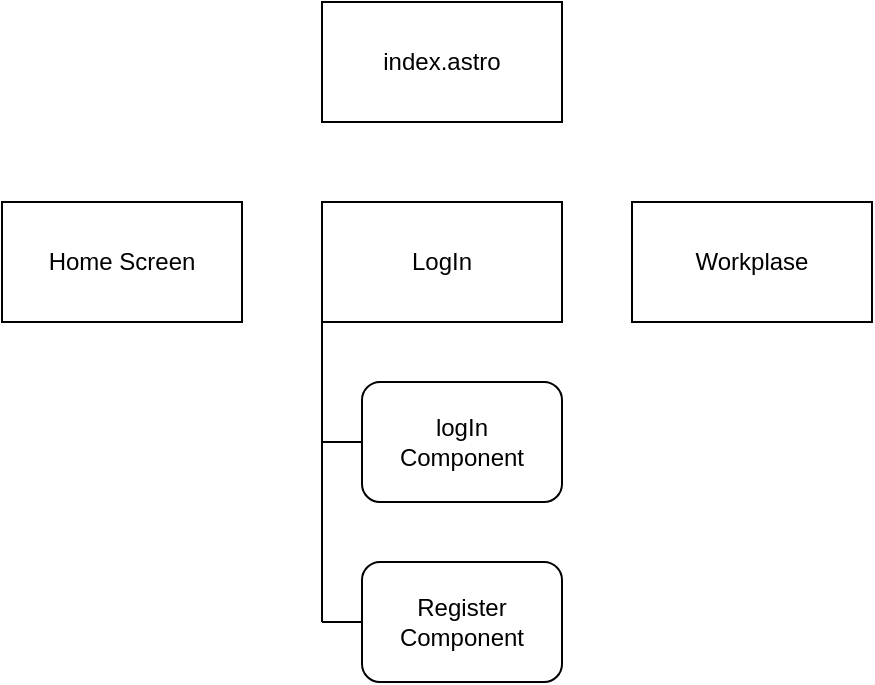 <mxfile version="25.0.3">
  <diagram name="Page-1" id="sswgS9eTE9nbQPT62m9P">
    <mxGraphModel dx="657" dy="1750" grid="1" gridSize="10" guides="1" tooltips="1" connect="1" arrows="1" fold="1" page="1" pageScale="1" pageWidth="850" pageHeight="1100" math="0" shadow="0">
      <root>
        <mxCell id="0" />
        <mxCell id="1" parent="0" />
        <mxCell id="IjR76zxK27t0q7-WBlOw-1" value="index.astro" style="rounded=0;whiteSpace=wrap;html=1;" vertex="1" parent="1">
          <mxGeometry x="270" y="250" width="120" height="60" as="geometry" />
        </mxCell>
        <mxCell id="IjR76zxK27t0q7-WBlOw-2" value="Workplase" style="rounded=0;whiteSpace=wrap;html=1;" vertex="1" parent="1">
          <mxGeometry x="425" y="350" width="120" height="60" as="geometry" />
        </mxCell>
        <mxCell id="IjR76zxK27t0q7-WBlOw-3" value="LogIn" style="rounded=0;whiteSpace=wrap;html=1;" vertex="1" parent="1">
          <mxGeometry x="270" y="350" width="120" height="60" as="geometry" />
        </mxCell>
        <mxCell id="IjR76zxK27t0q7-WBlOw-4" value="Home Screen" style="rounded=0;whiteSpace=wrap;html=1;" vertex="1" parent="1">
          <mxGeometry x="110" y="350" width="120" height="60" as="geometry" />
        </mxCell>
        <mxCell id="IjR76zxK27t0q7-WBlOw-9" style="edgeStyle=orthogonalEdgeStyle;rounded=0;orthogonalLoop=1;jettySize=auto;html=1;endArrow=none;endFill=0;" edge="1" parent="1" source="IjR76zxK27t0q7-WBlOw-5">
          <mxGeometry relative="1" as="geometry">
            <mxPoint x="270" y="470" as="targetPoint" />
          </mxGeometry>
        </mxCell>
        <mxCell id="IjR76zxK27t0q7-WBlOw-5" value="logIn&lt;div&gt;Component&lt;/div&gt;" style="rounded=1;whiteSpace=wrap;html=1;" vertex="1" parent="1">
          <mxGeometry x="290" y="440" width="100" height="60" as="geometry" />
        </mxCell>
        <mxCell id="IjR76zxK27t0q7-WBlOw-10" style="edgeStyle=orthogonalEdgeStyle;rounded=0;orthogonalLoop=1;jettySize=auto;html=1;endArrow=none;endFill=0;" edge="1" parent="1" source="IjR76zxK27t0q7-WBlOw-6">
          <mxGeometry relative="1" as="geometry">
            <mxPoint x="270" y="560" as="targetPoint" />
          </mxGeometry>
        </mxCell>
        <mxCell id="IjR76zxK27t0q7-WBlOw-6" value="Register&lt;div&gt;Component&lt;/div&gt;" style="rounded=1;whiteSpace=wrap;html=1;" vertex="1" parent="1">
          <mxGeometry x="290" y="530" width="100" height="60" as="geometry" />
        </mxCell>
        <mxCell id="IjR76zxK27t0q7-WBlOw-8" value="" style="endArrow=none;html=1;rounded=0;entryX=0;entryY=1;entryDx=0;entryDy=0;" edge="1" parent="1" target="IjR76zxK27t0q7-WBlOw-3">
          <mxGeometry width="50" height="50" relative="1" as="geometry">
            <mxPoint x="270" y="560" as="sourcePoint" />
            <mxPoint x="370" y="860" as="targetPoint" />
          </mxGeometry>
        </mxCell>
      </root>
    </mxGraphModel>
  </diagram>
</mxfile>
